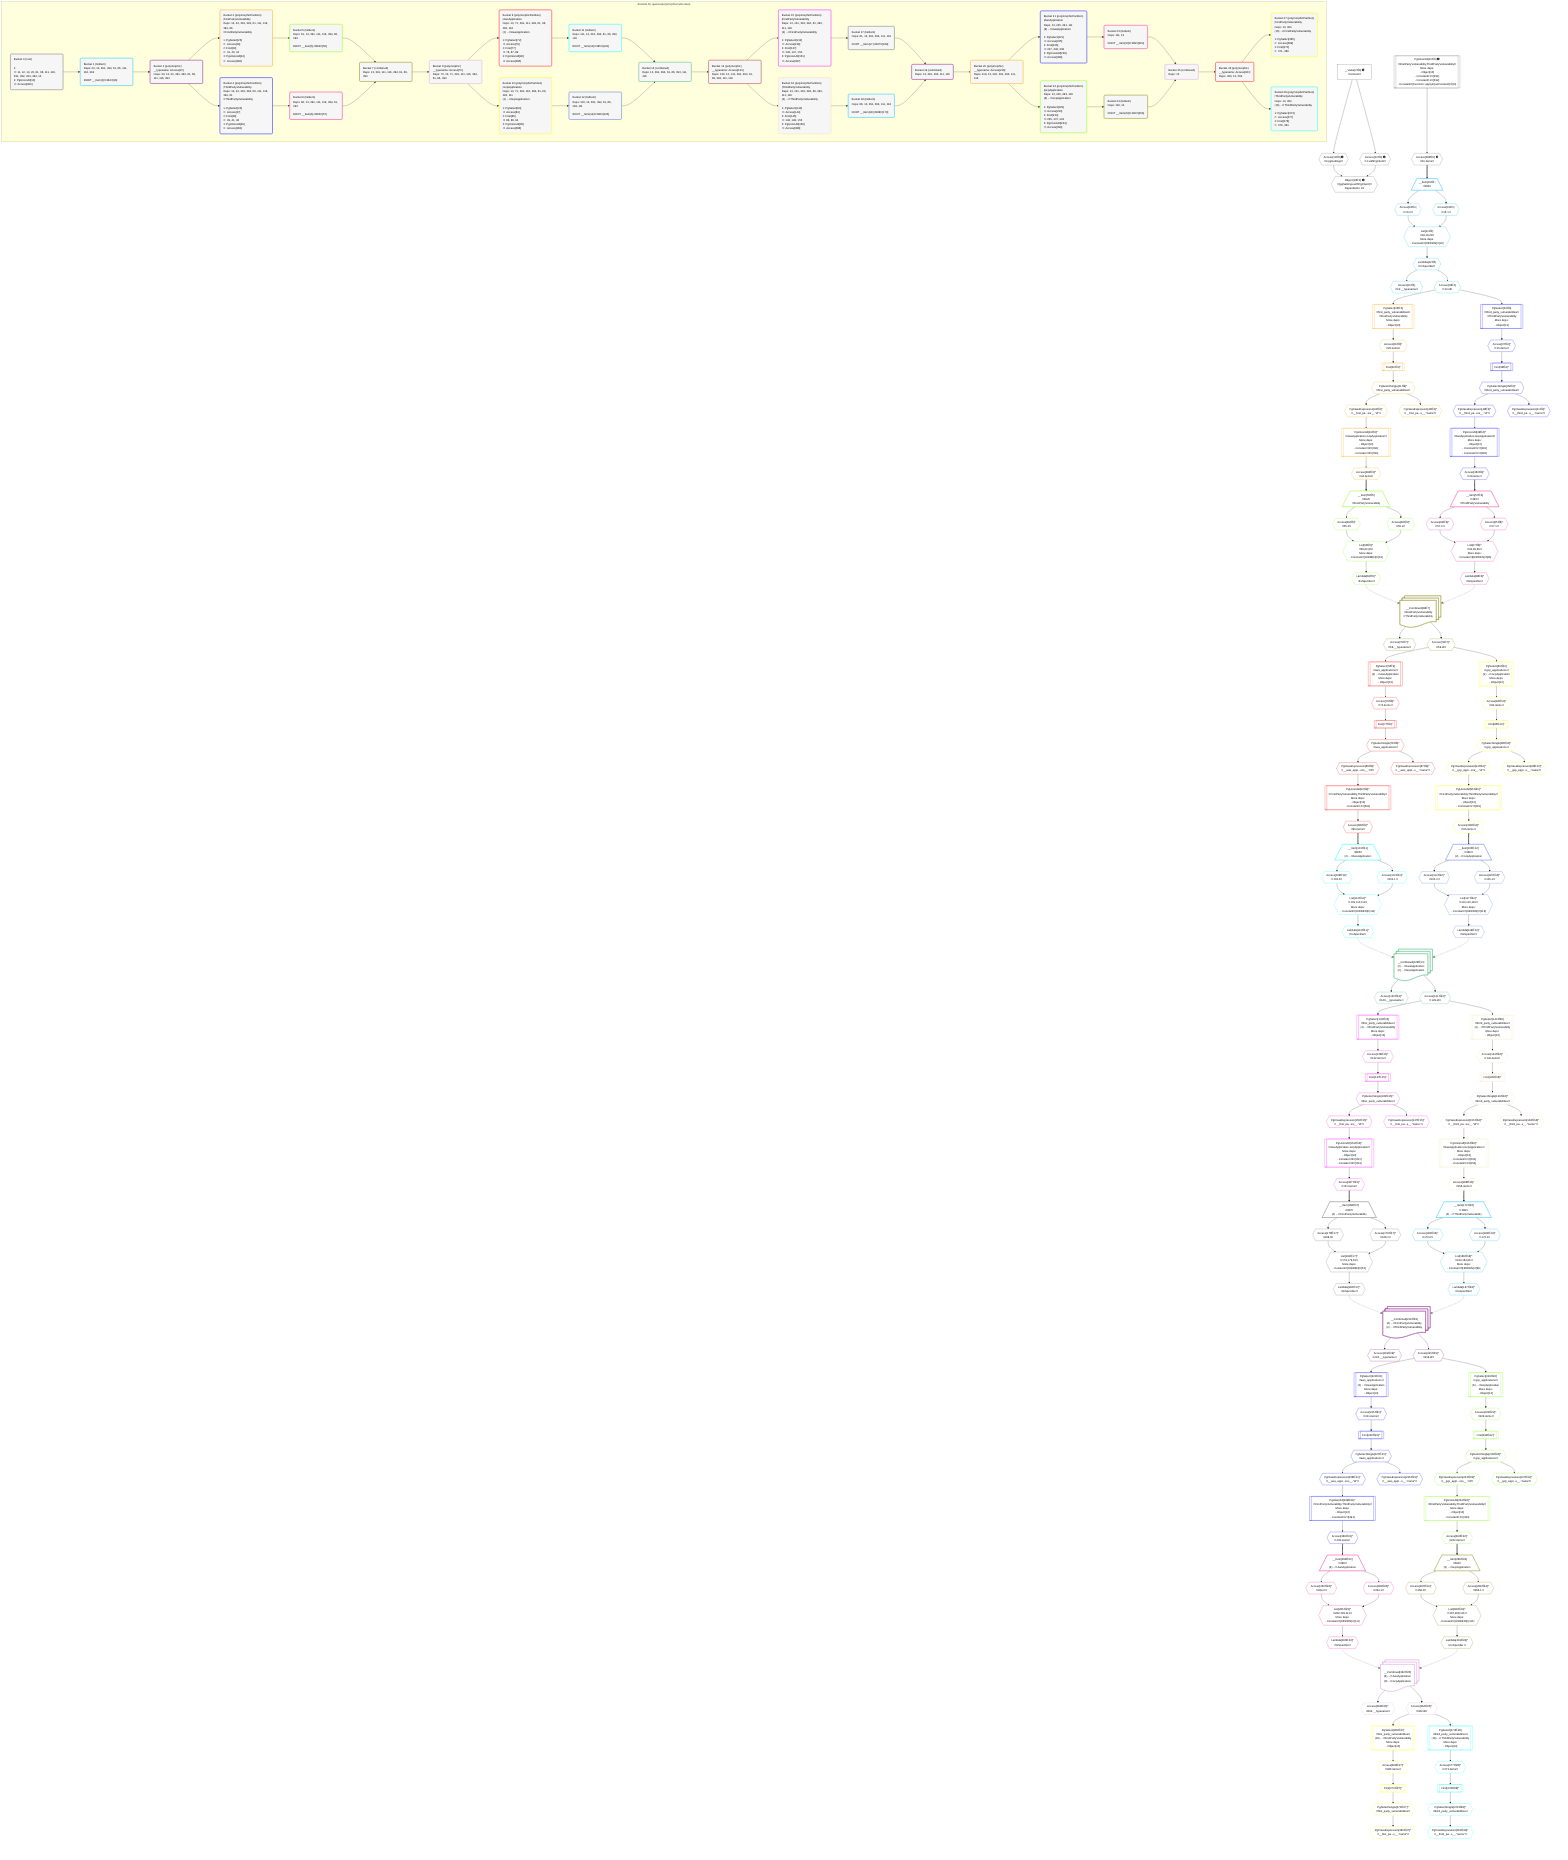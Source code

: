 %%{init: {'themeVariables': { 'fontSize': '12px'}}}%%
graph TD
    classDef path fill:#eee,stroke:#000,color:#000
    classDef plan fill:#fff,stroke-width:1px,color:#000
    classDef itemplan fill:#fff,stroke-width:2px,color:#000
    classDef unbatchedplan fill:#dff,stroke-width:1px,color:#000
    classDef sideeffectplan fill:#fcc,stroke-width:2px,color:#000
    classDef bucket fill:#f6f6f6,color:#000,stroke-width:2px,text-align:left

    subgraph "Buckets for queries/polymorphic/vulns.deep"
    Bucket0("Bucket 0 (root)<br /><br />1: <br />ᐳ: 11, 12, 14, 20, 61, 66, 111, 116, 391, 392, 393, 394, 13<br />2: PgUnionAll[10]<br />ᐳ: Access[384]"):::bucket
    Bucket1("Bucket 1 (listItem)<br />Deps: 20, 13, 391, 393, 61, 66, 111, 116, 394<br /><br />ROOT __Item{1}ᐸ384ᐳ[16]"):::bucket
    Bucket2("Bucket 2 (polymorphic)<br />__typename: Access[23]<br />Deps: 23, 13, 24, 391, 393, 61, 66, 111, 116, 394"):::bucket
    Bucket3("Bucket 3 (polymorphicPartition)<br />|FirstPartyVulnerability<br />Deps: 13, 24, 391, 393, 61, 111, 116, 394, 66<br />ᐳFirstPartyVulnerability<br /><br />1: PgSelect[25]<br />ᐳ: Access[29]<br />2: First[30]<br />ᐳ: 31, 40, 43<br />3: PgUnionAll[44]<br />ᐳ: Access[382]"):::bucket
    Bucket4("Bucket 4 (polymorphicPartition)<br />|ThirdPartyVulnerability<br />Deps: 13, 24, 391, 393, 66, 111, 116, 394, 61<br />ᐳThirdPartyVulnerability<br /><br />1: PgSelect[33]<br />ᐳ: Access[37]<br />2: First[38]<br />ᐳ: 39, 41, 48<br />3: PgUnionAll[49]<br />ᐳ: Access[383]"):::bucket
    Bucket5("Bucket 5 (listItem)<br />Deps: 61, 13, 391, 111, 116, 394, 66, 393<br /><br />ROOT __Item{5}ᐸ382ᐳ[55]"):::bucket
    Bucket6("Bucket 6 (listItem)<br />Deps: 66, 13, 391, 111, 116, 394, 61, 393<br /><br />ROOT __Item{6}ᐸ383ᐳ[57]"):::bucket
    Bucket7("Bucket 7 (combined)<br />Deps: 13, 391, 111, 116, 394, 61, 66, 393"):::bucket
    Bucket8("Bucket 8 (polymorphic)<br />__typename: Access[70]<br />Deps: 70, 13, 71, 391, 111, 116, 394, 61, 66, 393"):::bucket
    Bucket9("Bucket 9 (polymorphicPartition)<br />|AwsApplication<br />Deps: 13, 71, 391, 111, 394, 61, 66, 393, 116<br />(2) ...ᐳAwsApplication<br /><br />1: PgSelect[72]<br />ᐳ: Access[76]<br />2: First[77]<br />ᐳ: 78, 87, 89<br />3: PgUnionAll[90]<br />ᐳ: Access[385]"):::bucket
    Bucket10("Bucket 10 (polymorphicPartition)<br />|GcpApplication<br />Deps: 13, 71, 391, 116, 394, 61, 66, 393, 111<br />(2) ...ᐳGcpApplication<br /><br />1: PgSelect[80]<br />ᐳ: Access[84]<br />2: First[85]<br />ᐳ: 86, 88, 94<br />3: PgUnionAll[95]<br />ᐳ: Access[386]"):::bucket
    Bucket11("Bucket 11 (listItem)<br />Deps: 111, 13, 391, 394, 61, 66, 393, 116<br /><br />ROOT __Item{11}ᐸ385ᐳ[103]"):::bucket
    Bucket12("Bucket 12 (listItem)<br />Deps: 116, 13, 391, 394, 61, 66, 393, 111<br /><br />ROOT __Item{12}ᐸ386ᐳ[105]"):::bucket
    Bucket13("Bucket 13 (combined)<br />Deps: 13, 391, 394, 61, 66, 393, 111, 116"):::bucket
    Bucket14("Bucket 14 (polymorphic)<br />__typename: Access[130]<br />Deps: 130, 13, 131, 391, 394, 61, 66, 393, 111, 116"):::bucket
    Bucket15("Bucket 15 (polymorphicPartition)<br />|FirstPartyVulnerability<br />Deps: 13, 131, 391, 394, 61, 393, 111, 116<br />(4) ...ᐳFirstPartyVulnerability<br /><br />1: PgSelect[132]<br />ᐳ: Access[136]<br />2: First[137]<br />ᐳ: 138, 147, 150<br />3: PgUnionAll[151]<br />ᐳ: Access[387]"):::bucket
    Bucket16("Bucket 16 (polymorphicPartition)<br />|ThirdPartyVulnerability<br />Deps: 13, 131, 391, 394, 66, 393, 111, 116<br />(4) ...ᐳThirdPartyVulnerability<br /><br />1: PgSelect[140]<br />ᐳ: Access[144]<br />2: First[145]<br />ᐳ: 146, 148, 155<br />3: PgUnionAll[156]<br />ᐳ: Access[388]"):::bucket
    Bucket17("Bucket 17 (listItem)<br />Deps: 61, 13, 391, 393, 111, 116<br /><br />ROOT __Item{17}ᐸ387ᐳ[168]"):::bucket
    Bucket18("Bucket 18 (listItem)<br />Deps: 66, 13, 391, 393, 111, 116<br /><br />ROOT __Item{18}ᐸ388ᐳ[170]"):::bucket
    Bucket19("Bucket 19 (combined)<br />Deps: 13, 391, 393, 111, 116"):::bucket
    Bucket20("Bucket 20 (polymorphic)<br />__typename: Access[219]<br />Deps: 219, 13, 220, 391, 393, 111, 116"):::bucket
    Bucket21("Bucket 21 (polymorphicPartition)<br />|AwsApplication<br />Deps: 13, 220, 391, 111<br />(8) ...ᐳAwsApplication<br /><br />1: PgSelect[221]<br />ᐳ: Access[225]<br />2: First[226]<br />ᐳ: 227, 236, 238<br />3: PgUnionAll[239]<br />ᐳ: Access[389]"):::bucket
    Bucket22("Bucket 22 (polymorphicPartition)<br />|GcpApplication<br />Deps: 13, 220, 393, 116<br />(8) ...ᐳGcpApplication<br /><br />1: PgSelect[229]<br />ᐳ: Access[233]<br />2: First[234]<br />ᐳ: 235, 237, 243<br />3: PgUnionAll[244]<br />ᐳ: Access[390]"):::bucket
    Bucket23("Bucket 23 (listItem)<br />Deps: 111, 13<br /><br />ROOT __Item{23}ᐸ389ᐳ[264]"):::bucket
    Bucket24("Bucket 24 (listItem)<br />Deps: 116, 13<br /><br />ROOT __Item{24}ᐸ390ᐳ[266]"):::bucket
    Bucket25("Bucket 25 (combined)<br />Deps: 13"):::bucket
    Bucket26("Bucket 26 (polymorphic)<br />__typename: Access[363]<br />Deps: 363, 13, 364"):::bucket
    Bucket27("Bucket 27 (polymorphicPartition)<br />|FirstPartyVulnerability<br />Deps: 13, 364<br />(16) ...ᐳFirstPartyVulnerability<br /><br />1: PgSelect[365]<br />ᐳ: Access[369]<br />2: First[370]<br />ᐳ: 371, 380"):::bucket
    Bucket28("Bucket 28 (polymorphicPartition)<br />|ThirdPartyVulnerability<br />Deps: 13, 364<br />(16) ...ᐳThirdPartyVulnerability<br /><br />1: PgSelect[373]<br />ᐳ: Access[377]<br />2: First[378]<br />ᐳ: 379, 381"):::bucket
    end
    Bucket0 --> Bucket1
    Bucket1 --> Bucket2
    Bucket2 --> Bucket3 & Bucket4
    Bucket3 --> Bucket5
    Bucket4 --> Bucket6
    Bucket5 --> Bucket7
    Bucket6 --> Bucket7
    Bucket7 --> Bucket8
    Bucket8 --> Bucket9 & Bucket10
    Bucket9 --> Bucket11
    Bucket10 --> Bucket12
    Bucket11 --> Bucket13
    Bucket12 --> Bucket13
    Bucket13 --> Bucket14
    Bucket14 --> Bucket15 & Bucket16
    Bucket15 --> Bucket17
    Bucket16 --> Bucket18
    Bucket17 --> Bucket19
    Bucket18 --> Bucket19
    Bucket19 --> Bucket20
    Bucket20 --> Bucket21 & Bucket22
    Bucket21 --> Bucket23
    Bucket22 --> Bucket24
    Bucket23 --> Bucket25
    Bucket24 --> Bucket25
    Bucket25 --> Bucket26
    Bucket26 --> Bucket27 & Bucket28

    %% plan dependencies
    PgUnionAll10[["PgUnionAll[10∈0] ➊<br />ᐸFirstPartyVulnerability,ThirdPartyVulnerabilityᐳ<br />More deps:<br />- Object[13]<br />- Constantᐸ2ᐳ[391]<br />- Constantᐸ1ᐳ[392]<br />- Constantᐸ[Function: applyInputConstant]ᐳ[14]"]]:::plan
    Object13{{"Object[13∈0] ➊<br />ᐸ{pgSettings,withPgClient}ᐳ<br />Dependents: 19"}}:::plan
    Access11{{"Access[11∈0] ➊<br />ᐸ2.pgSettingsᐳ"}}:::plan
    Access12{{"Access[12∈0] ➊<br />ᐸ2.withPgClientᐳ"}}:::plan
    Access11 & Access12 --> Object13
    __Value2["__Value[2∈0] ➊<br />ᐸcontextᐳ"]:::plan
    __Value2 --> Access11
    __Value2 --> Access12
    Access384{{"Access[384∈0] ➊<br />ᐸ10.itemsᐳ"}}:::plan
    PgUnionAll10 --> Access384
    List21{{"List[21∈1]<br />ᐸ18,19,20ᐳ<br />More deps:<br />- Constantᐸ[HIDDEN]ᐳ[20]"}}:::plan
    Access18{{"Access[18∈1]<br />ᐸ16.0ᐳ"}}:::plan
    Access19{{"Access[19∈1]<br />ᐸ16.1ᐳ"}}:::plan
    Access18 & Access19 --> List21
    __Item16[/"__Item[16∈1]<br />ᐸ384ᐳ"\]:::itemplan
    Access384 ==> __Item16
    __Item16 --> Access18
    __Item16 --> Access19
    Lambda22{{"Lambda[22∈1]<br />ᐸtoSpecifierᐳ"}}:::plan
    List21 --> Lambda22
    Access23{{"Access[23∈1]<br />ᐸ22.__typenameᐳ"}}:::plan
    Lambda22 --> Access23
    Access24{{"Access[24∈1]<br />ᐸ22.idᐳ"}}:::plan
    Lambda22 --> Access24
    PgUnionAll44[["PgUnionAll[44∈3]^<br />ᐸAwsApplication,GcpApplicationᐳ<br />More deps:<br />- Object[13]<br />- Constantᐸ2ᐳ[391]<br />- Constantᐸ3ᐳ[393]"]]:::plan
    PgClassExpression43{{"PgClassExpression[43∈3]^<br />ᐸ__first_pa...ies__.”id”ᐳ"}}:::plan
    PgClassExpression43 --> PgUnionAll44
    PgSelect25[["PgSelect[25∈3]<br />ᐸfirst_party_vulnerabilitiesᐳ<br />ᐳFirstPartyVulnerability<br />More deps:<br />- Object[13]"]]:::plan
    Access24 --> PgSelect25
    Access29{{"Access[29∈3]^<br />ᐸ25.itemsᐳ"}}:::plan
    PgSelect25 --> Access29
    First30[["First[30∈3]^"]]:::plan
    Access29 --> First30
    PgSelectSingle31{{"PgSelectSingle[31∈3]^<br />ᐸfirst_party_vulnerabilitiesᐳ"}}:::plan
    First30 --> PgSelectSingle31
    PgClassExpression40{{"PgClassExpression[40∈3]^<br />ᐸ__first_pa...s__.”name”ᐳ"}}:::plan
    PgSelectSingle31 --> PgClassExpression40
    PgSelectSingle31 --> PgClassExpression43
    Access382{{"Access[382∈3]^<br />ᐸ44.itemsᐳ"}}:::plan
    PgUnionAll44 --> Access382
    PgUnionAll49[["PgUnionAll[49∈4]^<br />ᐸAwsApplication,GcpApplicationᐳ<br />More deps:<br />- Object[13]<br />- Constantᐸ2ᐳ[391]<br />- Constantᐸ3ᐳ[393]"]]:::plan
    PgClassExpression48{{"PgClassExpression[48∈4]^<br />ᐸ__third_pa...ies__.”id”ᐳ"}}:::plan
    PgClassExpression48 --> PgUnionAll49
    PgSelect33[["PgSelect[33∈4]<br />ᐸthird_party_vulnerabilitiesᐳ<br />ᐳThirdPartyVulnerability<br />More deps:<br />- Object[13]"]]:::plan
    Access24 --> PgSelect33
    Access37{{"Access[37∈4]^<br />ᐸ33.itemsᐳ"}}:::plan
    PgSelect33 --> Access37
    First38[["First[38∈4]^"]]:::plan
    Access37 --> First38
    PgSelectSingle39{{"PgSelectSingle[39∈4]^<br />ᐸthird_party_vulnerabilitiesᐳ"}}:::plan
    First38 --> PgSelectSingle39
    PgClassExpression41{{"PgClassExpression[41∈4]^<br />ᐸ__third_pa...s__.”name”ᐳ"}}:::plan
    PgSelectSingle39 --> PgClassExpression41
    PgSelectSingle39 --> PgClassExpression48
    Access383{{"Access[383∈4]^<br />ᐸ49.itemsᐳ"}}:::plan
    PgUnionAll49 --> Access383
    List62{{"List[62∈5]^<br />ᐸ59,60,61ᐳ<br />More deps:<br />- Constantᐸ[HIDDEN]ᐳ[61]"}}:::plan
    Access59{{"Access[59∈5]^<br />ᐸ55.0ᐳ"}}:::plan
    Access60{{"Access[60∈5]^<br />ᐸ55.1ᐳ"}}:::plan
    Access59 & Access60 --> List62
    __Item55[/"__Item[55∈5]<br />ᐸ382ᐳ<br />ᐳFirstPartyVulnerability"\]:::itemplan
    Access382 ==> __Item55
    __Item55 --> Access59
    __Item55 --> Access60
    Lambda63{{"Lambda[63∈5]^<br />ᐸtoSpecifierᐳ"}}:::plan
    List62 --> Lambda63
    List67{{"List[67∈6]^<br />ᐸ64,65,66ᐳ<br />More deps:<br />- Constantᐸ[HIDDEN]ᐳ[66]"}}:::plan
    Access64{{"Access[64∈6]^<br />ᐸ57.0ᐳ"}}:::plan
    Access65{{"Access[65∈6]^<br />ᐸ57.1ᐳ"}}:::plan
    Access64 & Access65 --> List67
    __Item57[/"__Item[57∈6]<br />ᐸ383ᐳ<br />ᐳThirdPartyVulnerability"\]:::itemplan
    Access383 ==> __Item57
    __Item57 --> Access64
    __Item57 --> Access65
    Lambda68{{"Lambda[68∈6]^<br />ᐸtoSpecifierᐳ"}}:::plan
    List67 --> Lambda68
    Access70{{"Access[70∈7]^<br />ᐸ69.__typenameᐳ"}}:::plan
    __Value69:::plan@{shape: docs, label: "__Combined[69∈7]<br />ᐳFirstPartyVulnerability<br />ᐳThirdPartyVulnerability"}
    __Value69 --> Access70
    Access71{{"Access[71∈7]^<br />ᐸ69.idᐳ"}}:::plan
    __Value69 --> Access71
    PgUnionAll90[["PgUnionAll[90∈9]^<br />ᐸFirstPartyVulnerability,ThirdPartyVulnerabilityᐳ<br />More deps:<br />- Object[13]<br />- Constantᐸ2ᐳ[391]"]]:::plan
    PgClassExpression89{{"PgClassExpression[89∈9]^<br />ᐸ__aws_appl...ons__.”id”ᐳ"}}:::plan
    PgClassExpression89 --> PgUnionAll90
    PgSelect72[["PgSelect[72∈9]<br />ᐸaws_applicationsᐳ<br />(2) ...ᐳAwsApplication<br />More deps:<br />- Object[13]"]]:::plan
    Access71 --> PgSelect72
    Access76{{"Access[76∈9]^<br />ᐸ72.itemsᐳ"}}:::plan
    PgSelect72 --> Access76
    First77[["First[77∈9]^"]]:::plan
    Access76 --> First77
    PgSelectSingle78{{"PgSelectSingle[78∈9]^<br />ᐸaws_applicationsᐳ"}}:::plan
    First77 --> PgSelectSingle78
    PgClassExpression87{{"PgClassExpression[87∈9]^<br />ᐸ__aws_appl...s__.”name”ᐳ"}}:::plan
    PgSelectSingle78 --> PgClassExpression87
    PgSelectSingle78 --> PgClassExpression89
    Access385{{"Access[385∈9]^<br />ᐸ90.itemsᐳ"}}:::plan
    PgUnionAll90 --> Access385
    PgUnionAll95[["PgUnionAll[95∈10]^<br />ᐸFirstPartyVulnerability,ThirdPartyVulnerabilityᐳ<br />More deps:<br />- Object[13]<br />- Constantᐸ2ᐳ[391]"]]:::plan
    PgClassExpression94{{"PgClassExpression[94∈10]^<br />ᐸ__gcp_appl...ons__.”id”ᐳ"}}:::plan
    PgClassExpression94 --> PgUnionAll95
    PgSelect80[["PgSelect[80∈10]<br />ᐸgcp_applicationsᐳ<br />(2) ...ᐳGcpApplication<br />More deps:<br />- Object[13]"]]:::plan
    Access71 --> PgSelect80
    Access84{{"Access[84∈10]^<br />ᐸ80.itemsᐳ"}}:::plan
    PgSelect80 --> Access84
    First85[["First[85∈10]^"]]:::plan
    Access84 --> First85
    PgSelectSingle86{{"PgSelectSingle[86∈10]^<br />ᐸgcp_applicationsᐳ"}}:::plan
    First85 --> PgSelectSingle86
    PgClassExpression88{{"PgClassExpression[88∈10]^<br />ᐸ__gcp_appl...s__.”name”ᐳ"}}:::plan
    PgSelectSingle86 --> PgClassExpression88
    PgSelectSingle86 --> PgClassExpression94
    Access386{{"Access[386∈10]^<br />ᐸ95.itemsᐳ"}}:::plan
    PgUnionAll95 --> Access386
    List112{{"List[112∈11]^<br />ᐸ109,110,111ᐳ<br />More deps:<br />- Constantᐸ[HIDDEN]ᐳ[111]"}}:::plan
    Access109{{"Access[109∈11]^<br />ᐸ103.0ᐳ"}}:::plan
    Access110{{"Access[110∈11]^<br />ᐸ103.1ᐳ"}}:::plan
    Access109 & Access110 --> List112
    __Item103[/"__Item[103∈11]<br />ᐸ385ᐳ<br />(2) ...ᐳAwsApplication"\]:::itemplan
    Access385 ==> __Item103
    __Item103 --> Access109
    __Item103 --> Access110
    Lambda113{{"Lambda[113∈11]^<br />ᐸtoSpecifierᐳ"}}:::plan
    List112 --> Lambda113
    List117{{"List[117∈12]^<br />ᐸ114,115,116ᐳ<br />More deps:<br />- Constantᐸ[HIDDEN]ᐳ[116]"}}:::plan
    Access114{{"Access[114∈12]^<br />ᐸ105.0ᐳ"}}:::plan
    Access115{{"Access[115∈12]^<br />ᐸ105.1ᐳ"}}:::plan
    Access114 & Access115 --> List117
    __Item105[/"__Item[105∈12]<br />ᐸ386ᐳ<br />(2) ...ᐳGcpApplication"\]:::itemplan
    Access386 ==> __Item105
    __Item105 --> Access114
    __Item105 --> Access115
    Lambda118{{"Lambda[118∈12]^<br />ᐸtoSpecifierᐳ"}}:::plan
    List117 --> Lambda118
    Access130{{"Access[130∈13]^<br />ᐸ129.__typenameᐳ"}}:::plan
    __Value129:::plan@{shape: docs, label: "__Combined[129∈13]<br />(2) ...ᐳAwsApplication<br />(2) ...ᐳGcpApplication"}
    __Value129 --> Access130
    Access131{{"Access[131∈13]^<br />ᐸ129.idᐳ"}}:::plan
    __Value129 --> Access131
    PgUnionAll151[["PgUnionAll[151∈15]^<br />ᐸAwsApplication,GcpApplicationᐳ<br />More deps:<br />- Object[13]<br />- Constantᐸ2ᐳ[391]<br />- Constantᐸ4ᐳ[394]"]]:::plan
    PgClassExpression150{{"PgClassExpression[150∈15]^<br />ᐸ__first_pa...ies__.”id”ᐳ"}}:::plan
    PgClassExpression150 --> PgUnionAll151
    PgSelect132[["PgSelect[132∈15]<br />ᐸfirst_party_vulnerabilitiesᐳ<br />(4) ...ᐳFirstPartyVulnerability<br />More deps:<br />- Object[13]"]]:::plan
    Access131 --> PgSelect132
    Access136{{"Access[136∈15]^<br />ᐸ132.itemsᐳ"}}:::plan
    PgSelect132 --> Access136
    First137[["First[137∈15]^"]]:::plan
    Access136 --> First137
    PgSelectSingle138{{"PgSelectSingle[138∈15]^<br />ᐸfirst_party_vulnerabilitiesᐳ"}}:::plan
    First137 --> PgSelectSingle138
    PgClassExpression147{{"PgClassExpression[147∈15]^<br />ᐸ__first_pa...s__.”name”ᐳ"}}:::plan
    PgSelectSingle138 --> PgClassExpression147
    PgSelectSingle138 --> PgClassExpression150
    Access387{{"Access[387∈15]^<br />ᐸ151.itemsᐳ"}}:::plan
    PgUnionAll151 --> Access387
    PgUnionAll156[["PgUnionAll[156∈16]^<br />ᐸAwsApplication,GcpApplicationᐳ<br />More deps:<br />- Object[13]<br />- Constantᐸ2ᐳ[391]<br />- Constantᐸ4ᐳ[394]"]]:::plan
    PgClassExpression155{{"PgClassExpression[155∈16]^<br />ᐸ__third_pa...ies__.”id”ᐳ"}}:::plan
    PgClassExpression155 --> PgUnionAll156
    PgSelect140[["PgSelect[140∈16]<br />ᐸthird_party_vulnerabilitiesᐳ<br />(4) ...ᐳThirdPartyVulnerability<br />More deps:<br />- Object[13]"]]:::plan
    Access131 --> PgSelect140
    Access144{{"Access[144∈16]^<br />ᐸ140.itemsᐳ"}}:::plan
    PgSelect140 --> Access144
    First145[["First[145∈16]^"]]:::plan
    Access144 --> First145
    PgSelectSingle146{{"PgSelectSingle[146∈16]^<br />ᐸthird_party_vulnerabilitiesᐳ"}}:::plan
    First145 --> PgSelectSingle146
    PgClassExpression148{{"PgClassExpression[148∈16]^<br />ᐸ__third_pa...s__.”name”ᐳ"}}:::plan
    PgSelectSingle146 --> PgClassExpression148
    PgSelectSingle146 --> PgClassExpression155
    Access388{{"Access[388∈16]^<br />ᐸ156.itemsᐳ"}}:::plan
    PgUnionAll156 --> Access388
    List181{{"List[181∈17]^<br />ᐸ178,179,61ᐳ<br />More deps:<br />- Constantᐸ[HIDDEN]ᐳ[61]"}}:::plan
    Access178{{"Access[178∈17]^<br />ᐸ168.0ᐳ"}}:::plan
    Access179{{"Access[179∈17]^<br />ᐸ168.1ᐳ"}}:::plan
    Access178 & Access179 --> List181
    __Item168[/"__Item[168∈17]<br />ᐸ387ᐳ<br />(4) ...ᐳFirstPartyVulnerability"\]:::itemplan
    Access387 ==> __Item168
    __Item168 --> Access178
    __Item168 --> Access179
    Lambda182{{"Lambda[182∈17]^<br />ᐸtoSpecifierᐳ"}}:::plan
    List181 --> Lambda182
    List186{{"List[186∈18]^<br />ᐸ183,184,66ᐳ<br />More deps:<br />- Constantᐸ[HIDDEN]ᐳ[66]"}}:::plan
    Access183{{"Access[183∈18]^<br />ᐸ170.0ᐳ"}}:::plan
    Access184{{"Access[184∈18]^<br />ᐸ170.1ᐳ"}}:::plan
    Access183 & Access184 --> List186
    __Item170[/"__Item[170∈18]<br />ᐸ388ᐳ<br />(4) ...ᐳThirdPartyVulnerability"\]:::itemplan
    Access388 ==> __Item170
    __Item170 --> Access183
    __Item170 --> Access184
    Lambda187{{"Lambda[187∈18]^<br />ᐸtoSpecifierᐳ"}}:::plan
    List186 --> Lambda187
    Access219{{"Access[219∈19]^<br />ᐸ218.__typenameᐳ"}}:::plan
    __Value218:::plan@{shape: docs, label: "__Combined[218∈19]<br />(4) ...ᐳFirstPartyVulnerability<br />(4) ...ᐳThirdPartyVulnerability"}
    __Value218 --> Access219
    Access220{{"Access[220∈19]^<br />ᐸ218.idᐳ"}}:::plan
    __Value218 --> Access220
    PgUnionAll239[["PgUnionAll[239∈21]^<br />ᐸFirstPartyVulnerability,ThirdPartyVulnerabilityᐳ<br />More deps:<br />- Object[13]<br />- Constantᐸ2ᐳ[391]"]]:::plan
    PgClassExpression238{{"PgClassExpression[238∈21]^<br />ᐸ__aws_appl...ons__.”id”ᐳ"}}:::plan
    PgClassExpression238 --> PgUnionAll239
    PgSelect221[["PgSelect[221∈21]<br />ᐸaws_applicationsᐳ<br />(8) ...ᐳAwsApplication<br />More deps:<br />- Object[13]"]]:::plan
    Access220 --> PgSelect221
    Access225{{"Access[225∈21]^<br />ᐸ221.itemsᐳ"}}:::plan
    PgSelect221 --> Access225
    First226[["First[226∈21]^"]]:::plan
    Access225 --> First226
    PgSelectSingle227{{"PgSelectSingle[227∈21]^<br />ᐸaws_applicationsᐳ"}}:::plan
    First226 --> PgSelectSingle227
    PgClassExpression236{{"PgClassExpression[236∈21]^<br />ᐸ__aws_appl...s__.”name”ᐳ"}}:::plan
    PgSelectSingle227 --> PgClassExpression236
    PgSelectSingle227 --> PgClassExpression238
    Access389{{"Access[389∈21]^<br />ᐸ239.itemsᐳ"}}:::plan
    PgUnionAll239 --> Access389
    PgUnionAll244[["PgUnionAll[244∈22]^<br />ᐸFirstPartyVulnerability,ThirdPartyVulnerabilityᐳ<br />More deps:<br />- Object[13]<br />- Constantᐸ3ᐳ[393]"]]:::plan
    PgClassExpression243{{"PgClassExpression[243∈22]^<br />ᐸ__gcp_appl...ons__.”id”ᐳ"}}:::plan
    PgClassExpression243 --> PgUnionAll244
    PgSelect229[["PgSelect[229∈22]<br />ᐸgcp_applicationsᐳ<br />(8) ...ᐳGcpApplication<br />More deps:<br />- Object[13]"]]:::plan
    Access220 --> PgSelect229
    Access233{{"Access[233∈22]^<br />ᐸ229.itemsᐳ"}}:::plan
    PgSelect229 --> Access233
    First234[["First[234∈22]^"]]:::plan
    Access233 --> First234
    PgSelectSingle235{{"PgSelectSingle[235∈22]^<br />ᐸgcp_applicationsᐳ"}}:::plan
    First234 --> PgSelectSingle235
    PgClassExpression237{{"PgClassExpression[237∈22]^<br />ᐸ__gcp_appl...s__.”name”ᐳ"}}:::plan
    PgSelectSingle235 --> PgClassExpression237
    PgSelectSingle235 --> PgClassExpression243
    Access390{{"Access[390∈22]^<br />ᐸ244.itemsᐳ"}}:::plan
    PgUnionAll244 --> Access390
    List285{{"List[285∈23]^<br />ᐸ282,283,111ᐳ<br />More deps:<br />- Constantᐸ[HIDDEN]ᐳ[111]"}}:::plan
    Access282{{"Access[282∈23]^<br />ᐸ264.0ᐳ"}}:::plan
    Access283{{"Access[283∈23]^<br />ᐸ264.1ᐳ"}}:::plan
    Access282 & Access283 --> List285
    __Item264[/"__Item[264∈23]<br />ᐸ389ᐳ<br />(8) ...ᐳAwsApplication"\]:::itemplan
    Access389 ==> __Item264
    __Item264 --> Access282
    __Item264 --> Access283
    Lambda286{{"Lambda[286∈23]^<br />ᐸtoSpecifierᐳ"}}:::plan
    List285 --> Lambda286
    List290{{"List[290∈24]^<br />ᐸ287,288,116ᐳ<br />More deps:<br />- Constantᐸ[HIDDEN]ᐳ[116]"}}:::plan
    Access287{{"Access[287∈24]^<br />ᐸ266.0ᐳ"}}:::plan
    Access288{{"Access[288∈24]^<br />ᐸ266.1ᐳ"}}:::plan
    Access287 & Access288 --> List290
    __Item266[/"__Item[266∈24]<br />ᐸ390ᐳ<br />(8) ...ᐳGcpApplication"\]:::itemplan
    Access390 ==> __Item266
    __Item266 --> Access287
    __Item266 --> Access288
    Lambda291{{"Lambda[291∈24]^<br />ᐸtoSpecifierᐳ"}}:::plan
    List290 --> Lambda291
    Access363{{"Access[363∈25]^<br />ᐸ362.__typenameᐳ"}}:::plan
    __Value362:::plan@{shape: docs, label: "__Combined[362∈25]<br />(8) ...ᐳAwsApplication<br />(8) ...ᐳGcpApplication"}
    __Value362 --> Access363
    Access364{{"Access[364∈25]^<br />ᐸ362.idᐳ"}}:::plan
    __Value362 --> Access364
    PgSelect365[["PgSelect[365∈27]<br />ᐸfirst_party_vulnerabilitiesᐳ<br />(16) ...ᐳFirstPartyVulnerability<br />More deps:<br />- Object[13]"]]:::plan
    Access364 --> PgSelect365
    Access369{{"Access[369∈27]^<br />ᐸ365.itemsᐳ"}}:::plan
    PgSelect365 --> Access369
    First370[["First[370∈27]^"]]:::plan
    Access369 --> First370
    PgSelectSingle371{{"PgSelectSingle[371∈27]^<br />ᐸfirst_party_vulnerabilitiesᐳ"}}:::plan
    First370 --> PgSelectSingle371
    PgClassExpression380{{"PgClassExpression[380∈27]^<br />ᐸ__first_pa...s__.”name”ᐳ"}}:::plan
    PgSelectSingle371 --> PgClassExpression380
    PgSelect373[["PgSelect[373∈28]<br />ᐸthird_party_vulnerabilitiesᐳ<br />(16) ...ᐳThirdPartyVulnerability<br />More deps:<br />- Object[13]"]]:::plan
    Access364 --> PgSelect373
    Access377{{"Access[377∈28]^<br />ᐸ373.itemsᐳ"}}:::plan
    PgSelect373 --> Access377
    First378[["First[378∈28]^"]]:::plan
    Access377 --> First378
    PgSelectSingle379{{"PgSelectSingle[379∈28]^<br />ᐸthird_party_vulnerabilitiesᐳ"}}:::plan
    First378 --> PgSelectSingle379
    PgClassExpression381{{"PgClassExpression[381∈28]^<br />ᐸ__third_pa...s__.”name”ᐳ"}}:::plan
    PgSelectSingle379 --> PgClassExpression381

    %% define steps
    classDef bucket0 stroke:#696969
    class Bucket0,__Value2,PgUnionAll10,Access11,Access12,Object13,Access384 bucket0
    classDef bucket1 stroke:#00bfff
    class Bucket1,__Item16,Access18,Access19,List21,Lambda22,Access23,Access24 bucket1
    classDef bucket2 stroke:#7f007f
    class Bucket2 bucket2
    classDef bucket3 stroke:#ffa500
    class Bucket3,PgSelect25,Access29,First30,PgSelectSingle31,PgClassExpression40,PgClassExpression43,PgUnionAll44,Access382 bucket3
    classDef bucket4 stroke:#0000ff
    class Bucket4,PgSelect33,Access37,First38,PgSelectSingle39,PgClassExpression41,PgClassExpression48,PgUnionAll49,Access383 bucket4
    classDef bucket5 stroke:#7fff00
    class Bucket5,__Item55,Access59,Access60,List62,Lambda63 bucket5
    classDef bucket6 stroke:#ff1493
    class Bucket6,__Item57,Access64,Access65,List67,Lambda68 bucket6
    classDef bucket7 stroke:#808000
    class Bucket7,__Value69,Access70,Access71 bucket7
    classDef bucket8 stroke:#dda0dd
    class Bucket8 bucket8
    classDef bucket9 stroke:#ff0000
    class Bucket9,PgSelect72,Access76,First77,PgSelectSingle78,PgClassExpression87,PgClassExpression89,PgUnionAll90,Access385 bucket9
    classDef bucket10 stroke:#ffff00
    class Bucket10,PgSelect80,Access84,First85,PgSelectSingle86,PgClassExpression88,PgClassExpression94,PgUnionAll95,Access386 bucket10
    classDef bucket11 stroke:#00ffff
    class Bucket11,__Item103,Access109,Access110,List112,Lambda113 bucket11
    classDef bucket12 stroke:#4169e1
    class Bucket12,__Item105,Access114,Access115,List117,Lambda118 bucket12
    classDef bucket13 stroke:#3cb371
    class Bucket13,__Value129,Access130,Access131 bucket13
    classDef bucket14 stroke:#a52a2a
    class Bucket14 bucket14
    classDef bucket15 stroke:#ff00ff
    class Bucket15,PgSelect132,Access136,First137,PgSelectSingle138,PgClassExpression147,PgClassExpression150,PgUnionAll151,Access387 bucket15
    classDef bucket16 stroke:#f5deb3
    class Bucket16,PgSelect140,Access144,First145,PgSelectSingle146,PgClassExpression148,PgClassExpression155,PgUnionAll156,Access388 bucket16
    classDef bucket17 stroke:#696969
    class Bucket17,__Item168,Access178,Access179,List181,Lambda182 bucket17
    classDef bucket18 stroke:#00bfff
    class Bucket18,__Item170,Access183,Access184,List186,Lambda187 bucket18
    classDef bucket19 stroke:#7f007f
    class Bucket19,__Value218,Access219,Access220 bucket19
    classDef bucket20 stroke:#ffa500
    class Bucket20 bucket20
    classDef bucket21 stroke:#0000ff
    class Bucket21,PgSelect221,Access225,First226,PgSelectSingle227,PgClassExpression236,PgClassExpression238,PgUnionAll239,Access389 bucket21
    classDef bucket22 stroke:#7fff00
    class Bucket22,PgSelect229,Access233,First234,PgSelectSingle235,PgClassExpression237,PgClassExpression243,PgUnionAll244,Access390 bucket22
    classDef bucket23 stroke:#ff1493
    class Bucket23,__Item264,Access282,Access283,List285,Lambda286 bucket23
    classDef bucket24 stroke:#808000
    class Bucket24,__Item266,Access287,Access288,List290,Lambda291 bucket24
    classDef bucket25 stroke:#dda0dd
    class Bucket25,__Value362,Access363,Access364 bucket25
    classDef bucket26 stroke:#ff0000
    class Bucket26 bucket26
    classDef bucket27 stroke:#ffff00
    class Bucket27,PgSelect365,Access369,First370,PgSelectSingle371,PgClassExpression380 bucket27
    classDef bucket28 stroke:#00ffff
    class Bucket28,PgSelect373,Access377,First378,PgSelectSingle379,PgClassExpression381 bucket28

    Lambda63 -.-x __Value69
    Lambda68 -.-x __Value69
    Lambda113 -.-x __Value129
    Lambda118 -.-x __Value129
    Lambda182 -.-x __Value218
    Lambda187 -.-x __Value218
    Lambda286 -.-x __Value362
    Lambda291 -.-x __Value362